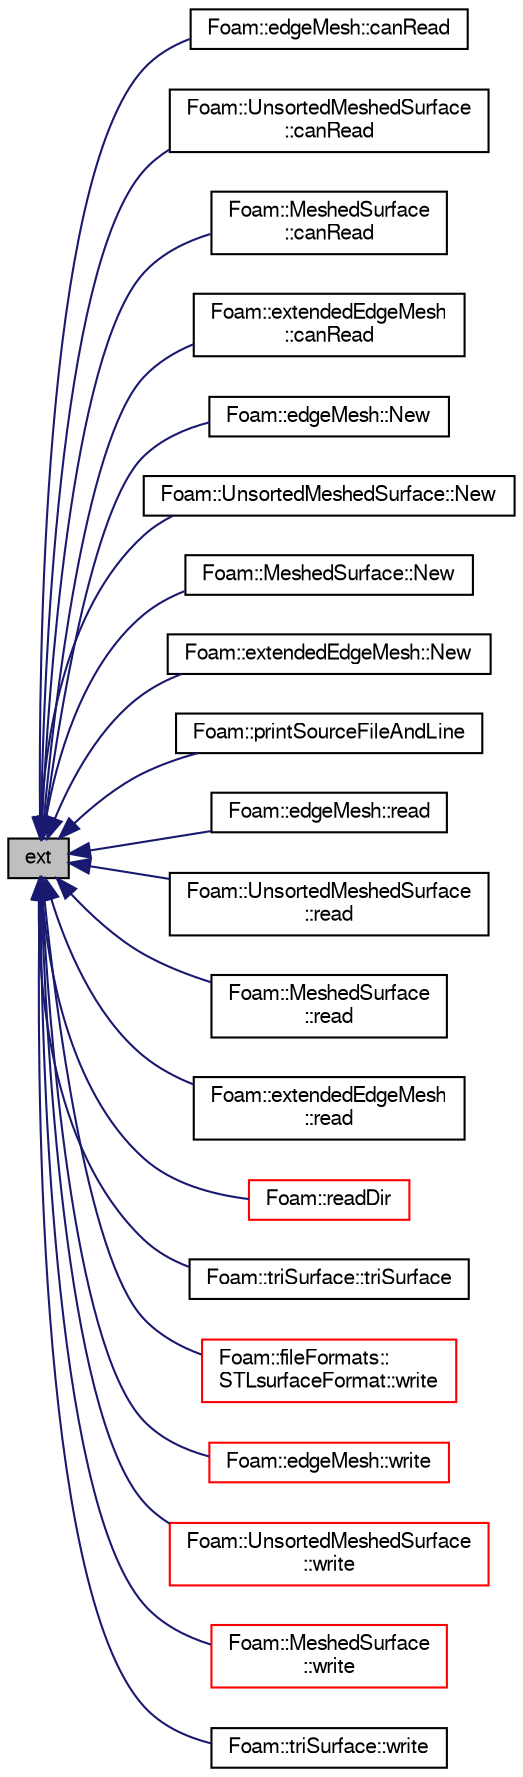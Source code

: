digraph "ext"
{
  bgcolor="transparent";
  edge [fontname="FreeSans",fontsize="10",labelfontname="FreeSans",labelfontsize="10"];
  node [fontname="FreeSans",fontsize="10",shape=record];
  rankdir="LR";
  Node1 [label="ext",height=0.2,width=0.4,color="black", fillcolor="grey75", style="filled" fontcolor="black"];
  Node1 -> Node2 [dir="back",color="midnightblue",fontsize="10",style="solid",fontname="FreeSans"];
  Node2 [label="Foam::edgeMesh::canRead",height=0.2,width=0.4,color="black",URL="$a00595.html#aa9369fb58a3d9f8c2d85f7ae0ddcb969",tooltip="Can we read this file format? "];
  Node1 -> Node3 [dir="back",color="midnightblue",fontsize="10",style="solid",fontname="FreeSans"];
  Node3 [label="Foam::UnsortedMeshedSurface\l::canRead",height=0.2,width=0.4,color="black",URL="$a02685.html#aa9369fb58a3d9f8c2d85f7ae0ddcb969",tooltip="Can we read this file format? "];
  Node1 -> Node4 [dir="back",color="midnightblue",fontsize="10",style="solid",fontname="FreeSans"];
  Node4 [label="Foam::MeshedSurface\l::canRead",height=0.2,width=0.4,color="black",URL="$a01422.html#aa9369fb58a3d9f8c2d85f7ae0ddcb969",tooltip="Can we read this file format? "];
  Node1 -> Node5 [dir="back",color="midnightblue",fontsize="10",style="solid",fontname="FreeSans"];
  Node5 [label="Foam::extendedEdgeMesh\l::canRead",height=0.2,width=0.4,color="black",URL="$a00678.html#aa9369fb58a3d9f8c2d85f7ae0ddcb969",tooltip="Can we read this file format? "];
  Node1 -> Node6 [dir="back",color="midnightblue",fontsize="10",style="solid",fontname="FreeSans"];
  Node6 [label="Foam::edgeMesh::New",height=0.2,width=0.4,color="black",URL="$a00595.html#a2f377de2400b19ee58b85b8344616972",tooltip="Select constructed from filename (implicit extension) "];
  Node1 -> Node7 [dir="back",color="midnightblue",fontsize="10",style="solid",fontname="FreeSans"];
  Node7 [label="Foam::UnsortedMeshedSurface::New",height=0.2,width=0.4,color="black",URL="$a02685.html#a68c34633aa5aaa4c4a1a68b0b17b20ef",tooltip="Select constructed from filename (implicit extension) "];
  Node1 -> Node8 [dir="back",color="midnightblue",fontsize="10",style="solid",fontname="FreeSans"];
  Node8 [label="Foam::MeshedSurface::New",height=0.2,width=0.4,color="black",URL="$a01422.html#a0937a9715cb2f8e1497928e4e03bb948",tooltip="Select constructed from filename (implicit extension) "];
  Node1 -> Node9 [dir="back",color="midnightblue",fontsize="10",style="solid",fontname="FreeSans"];
  Node9 [label="Foam::extendedEdgeMesh::New",height=0.2,width=0.4,color="black",URL="$a00678.html#ae37396e63b9ecd9f84dc0afd2447bd45",tooltip="Select constructed from filename (implicit extension) "];
  Node1 -> Node10 [dir="back",color="midnightblue",fontsize="10",style="solid",fontname="FreeSans"];
  Node10 [label="Foam::printSourceFileAndLine",height=0.2,width=0.4,color="black",URL="$a10237.html#a5c74964549272afaa87cb9163e84b6cf"];
  Node1 -> Node11 [dir="back",color="midnightblue",fontsize="10",style="solid",fontname="FreeSans"];
  Node11 [label="Foam::edgeMesh::read",height=0.2,width=0.4,color="black",URL="$a00595.html#a464ebd67acbdff0014d4dae69e3ec4be",tooltip="Read from file. Chooses reader based on detected extension. "];
  Node1 -> Node12 [dir="back",color="midnightblue",fontsize="10",style="solid",fontname="FreeSans"];
  Node12 [label="Foam::UnsortedMeshedSurface\l::read",height=0.2,width=0.4,color="black",URL="$a02685.html#a464ebd67acbdff0014d4dae69e3ec4be",tooltip="Read from file. Chooses reader based on detected extension. "];
  Node1 -> Node13 [dir="back",color="midnightblue",fontsize="10",style="solid",fontname="FreeSans"];
  Node13 [label="Foam::MeshedSurface\l::read",height=0.2,width=0.4,color="black",URL="$a01422.html#a464ebd67acbdff0014d4dae69e3ec4be",tooltip="Read from file. Chooses reader based on detected extension. "];
  Node1 -> Node14 [dir="back",color="midnightblue",fontsize="10",style="solid",fontname="FreeSans"];
  Node14 [label="Foam::extendedEdgeMesh\l::read",height=0.2,width=0.4,color="black",URL="$a00678.html#a464ebd67acbdff0014d4dae69e3ec4be",tooltip="Read from file. Chooses reader based on detected extension. "];
  Node1 -> Node15 [dir="back",color="midnightblue",fontsize="10",style="solid",fontname="FreeSans"];
  Node15 [label="Foam::readDir",height=0.2,width=0.4,color="red",URL="$a10237.html#aca2d5f76614fa6c285dbc8b7e87ac7c4",tooltip="Read a directory and return the entries as a string list. "];
  Node1 -> Node16 [dir="back",color="midnightblue",fontsize="10",style="solid",fontname="FreeSans"];
  Node16 [label="Foam::triSurface::triSurface",height=0.2,width=0.4,color="black",URL="$a02607.html#ab32d7535350a6a848485e1b07bcfd9f5",tooltip="Construct from file name (uses extension to determine type) "];
  Node1 -> Node17 [dir="back",color="midnightblue",fontsize="10",style="solid",fontname="FreeSans"];
  Node17 [label="Foam::fileFormats::\lSTLsurfaceFormat::write",height=0.2,width=0.4,color="red",URL="$a02379.html#a2a1e1394d9dd8932b738248c123a267f",tooltip="Write surface mesh components by proxy. "];
  Node1 -> Node18 [dir="back",color="midnightblue",fontsize="10",style="solid",fontname="FreeSans"];
  Node18 [label="Foam::edgeMesh::write",height=0.2,width=0.4,color="red",URL="$a00595.html#ac93279b51e2eb12dc1a54daf46bbca98",tooltip="Write to file. "];
  Node1 -> Node19 [dir="back",color="midnightblue",fontsize="10",style="solid",fontname="FreeSans"];
  Node19 [label="Foam::UnsortedMeshedSurface\l::write",height=0.2,width=0.4,color="red",URL="$a02685.html#a8eea7f3ea6f24bb7a37ee7ef16a1ad10",tooltip="Write to file. "];
  Node1 -> Node20 [dir="back",color="midnightblue",fontsize="10",style="solid",fontname="FreeSans"];
  Node20 [label="Foam::MeshedSurface\l::write",height=0.2,width=0.4,color="red",URL="$a01422.html#ab71924a9723cd4ecad89b737a66a39e8",tooltip="Write to file. "];
  Node1 -> Node21 [dir="back",color="midnightblue",fontsize="10",style="solid",fontname="FreeSans"];
  Node21 [label="Foam::triSurface::write",height=0.2,width=0.4,color="black",URL="$a02607.html#a6fd31cf6b93b6b909a9e0d47ed21f6f8",tooltip="Generic write routine. Chooses writer based on extension. "];
}
